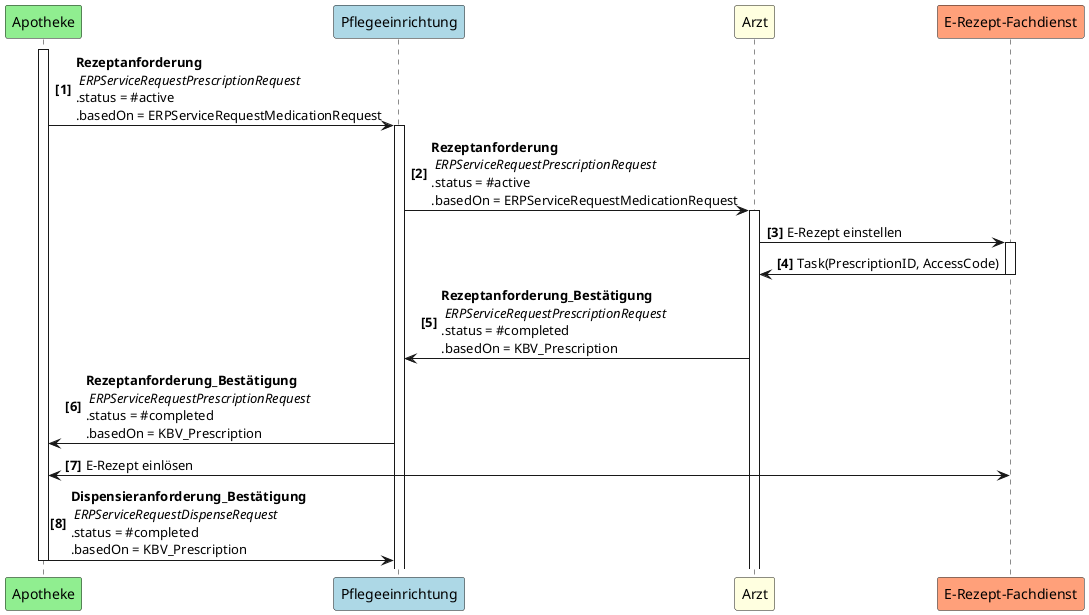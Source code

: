 @startuml UC2
autonumber "<b>[0]"
participant Apotheke as AP #LightGreen
participant Pflegeeinrichtung as PE #LightBlue
participant Arzt as A #LightYellow
participant "E-Rezept-Fachdienst" as FD #LightSalmon

Activate AP
AP -> PE++: <b>Rezeptanforderung\n <i>ERPServiceRequestPrescriptionRequest  \n.status = #active \n.basedOn = ERPServiceRequestMedicationRequest
PE -> A++: <b>Rezeptanforderung\n <i>ERPServiceRequestPrescriptionRequest  \n.status = #active \n.basedOn = ERPServiceRequestMedicationRequest
A -> FD++: E-Rezept einstellen
FD -> A--: Task(PrescriptionID, AccessCode)
A -> PE: <b>Rezeptanforderung_Bestätigung\n <i>ERPServiceRequestPrescriptionRequest  \n.status = #completed \n.basedOn = KBV_Prescription
PE -> AP: <b>Rezeptanforderung_Bestätigung\n <i>ERPServiceRequestPrescriptionRequest  \n.status = #completed \n.basedOn = KBV_Prescription


AP <-> FD: E-Rezept einlösen
AP -> PE--: <b>Dispensieranforderung_Bestätigung\n <i>ERPServiceRequestDispenseRequest  \n.status = #completed \n.basedOn = KBV_Prescription
@enduml
